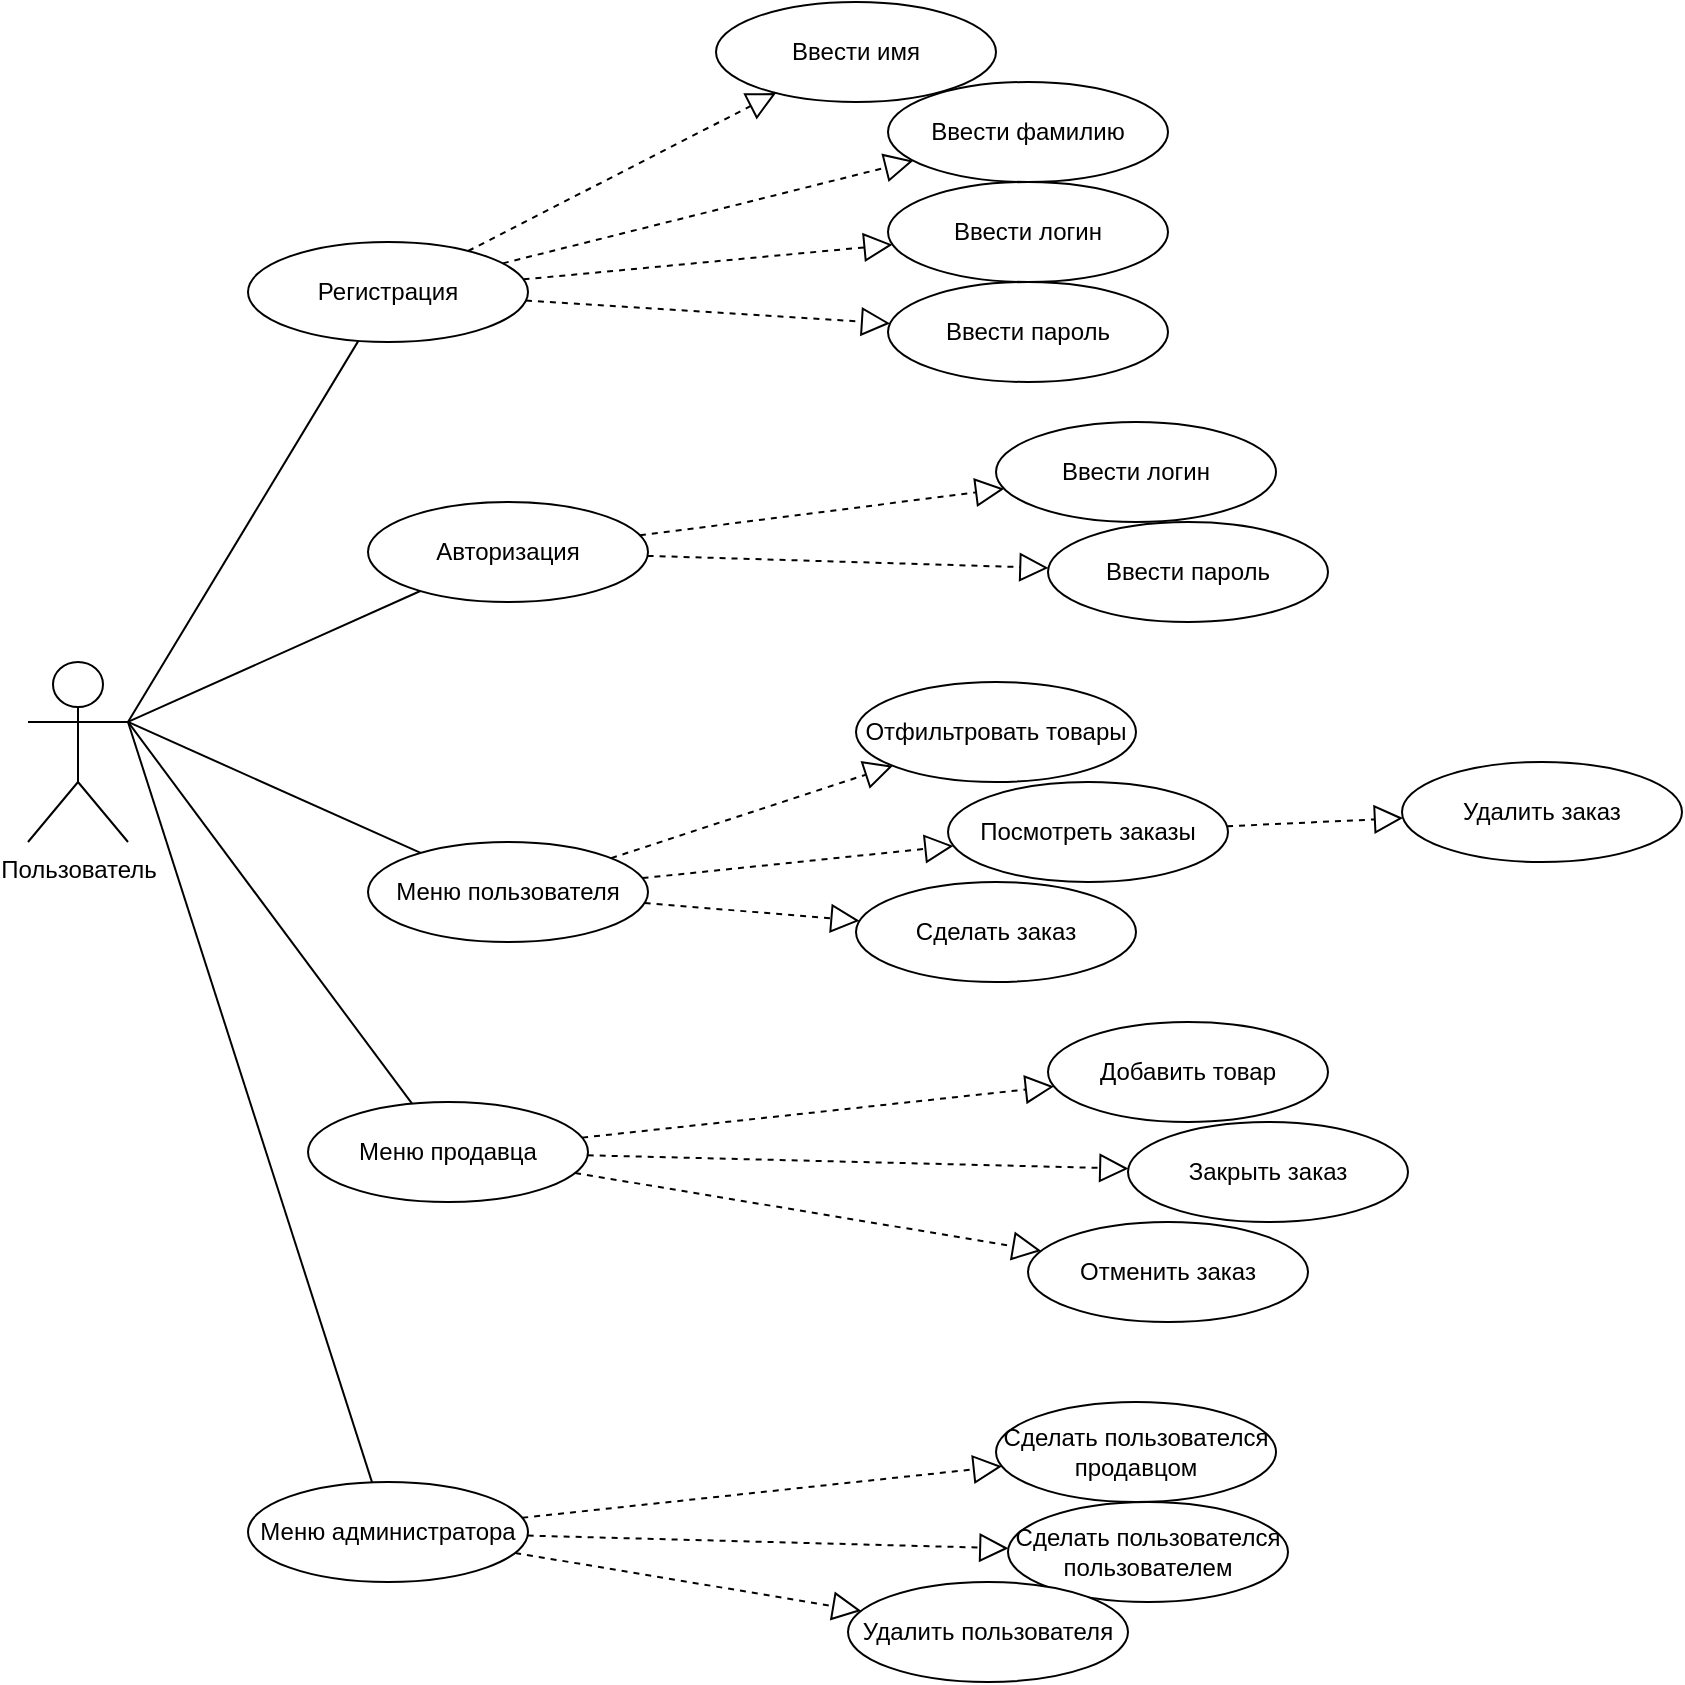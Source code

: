 <mxfile version="15.4.0" type="device"><diagram id="VXjJxMssAeY110wyzCLx" name="Страница 1"><mxGraphModel dx="1913" dy="926" grid="1" gridSize="10" guides="1" tooltips="1" connect="1" arrows="1" fold="1" page="1" pageScale="1" pageWidth="827" pageHeight="1169" math="0" shadow="0"><root><mxCell id="0"/><mxCell id="1" parent="0"/><mxCell id="3rHU1x0AUw1-cPik8CdM-44" style="edgeStyle=none;rounded=0;orthogonalLoop=1;jettySize=auto;html=1;endArrow=none;endFill=0;exitX=1;exitY=0.333;exitDx=0;exitDy=0;exitPerimeter=0;" edge="1" parent="1" source="3rHU1x0AUw1-cPik8CdM-1" target="3rHU1x0AUw1-cPik8CdM-2"><mxGeometry relative="1" as="geometry"/></mxCell><mxCell id="3rHU1x0AUw1-cPik8CdM-1" value="Пользователь" style="shape=umlActor;verticalLabelPosition=bottom;verticalAlign=top;html=1;" vertex="1" parent="1"><mxGeometry y="340" width="50" height="90" as="geometry"/></mxCell><mxCell id="3rHU1x0AUw1-cPik8CdM-2" value="Регистрация" style="ellipse;whiteSpace=wrap;html=1;" vertex="1" parent="1"><mxGeometry x="110" y="130" width="140" height="50" as="geometry"/></mxCell><mxCell id="3rHU1x0AUw1-cPik8CdM-3" value="Авторизация" style="ellipse;whiteSpace=wrap;html=1;" vertex="1" parent="1"><mxGeometry x="170" y="260" width="140" height="50" as="geometry"/></mxCell><mxCell id="3rHU1x0AUw1-cPik8CdM-4" value="Меню пользователя" style="ellipse;whiteSpace=wrap;html=1;" vertex="1" parent="1"><mxGeometry x="170" y="430" width="140" height="50" as="geometry"/></mxCell><mxCell id="3rHU1x0AUw1-cPik8CdM-5" value="Меню администратора" style="ellipse;whiteSpace=wrap;html=1;" vertex="1" parent="1"><mxGeometry x="110" y="750" width="140" height="50" as="geometry"/></mxCell><mxCell id="3rHU1x0AUw1-cPik8CdM-6" value="Меню продавца" style="ellipse;whiteSpace=wrap;html=1;" vertex="1" parent="1"><mxGeometry x="140" y="560" width="140" height="50" as="geometry"/></mxCell><mxCell id="3rHU1x0AUw1-cPik8CdM-7" value="Ввести имя" style="ellipse;whiteSpace=wrap;html=1;" vertex="1" parent="1"><mxGeometry x="344" y="10" width="140" height="50" as="geometry"/></mxCell><mxCell id="3rHU1x0AUw1-cPik8CdM-8" value="Ввести фамилию" style="ellipse;whiteSpace=wrap;html=1;" vertex="1" parent="1"><mxGeometry x="430" y="50" width="140" height="50" as="geometry"/></mxCell><mxCell id="3rHU1x0AUw1-cPik8CdM-9" value="Ввести логин" style="ellipse;whiteSpace=wrap;html=1;" vertex="1" parent="1"><mxGeometry x="430" y="100" width="140" height="50" as="geometry"/></mxCell><mxCell id="3rHU1x0AUw1-cPik8CdM-10" value="Ввести пароль" style="ellipse;whiteSpace=wrap;html=1;" vertex="1" parent="1"><mxGeometry x="430" y="150" width="140" height="50" as="geometry"/></mxCell><mxCell id="3rHU1x0AUw1-cPik8CdM-16" value="" style="endArrow=block;dashed=1;endFill=0;endSize=12;html=1;rounded=0;" edge="1" parent="1" source="3rHU1x0AUw1-cPik8CdM-2" target="3rHU1x0AUw1-cPik8CdM-7"><mxGeometry width="160" relative="1" as="geometry"><mxPoint x="330" y="470" as="sourcePoint"/><mxPoint x="490" y="470" as="targetPoint"/></mxGeometry></mxCell><mxCell id="3rHU1x0AUw1-cPik8CdM-17" value="" style="endArrow=block;dashed=1;endFill=0;endSize=12;html=1;rounded=0;" edge="1" parent="1" source="3rHU1x0AUw1-cPik8CdM-2" target="3rHU1x0AUw1-cPik8CdM-8"><mxGeometry width="160" relative="1" as="geometry"><mxPoint x="230" y="144" as="sourcePoint"/><mxPoint x="383.995" y="65.515" as="targetPoint"/></mxGeometry></mxCell><mxCell id="3rHU1x0AUw1-cPik8CdM-18" value="" style="endArrow=block;dashed=1;endFill=0;endSize=12;html=1;rounded=0;" edge="1" parent="1" source="3rHU1x0AUw1-cPik8CdM-2" target="3rHU1x0AUw1-cPik8CdM-9"><mxGeometry width="160" relative="1" as="geometry"><mxPoint x="247.49" y="150.737" as="sourcePoint"/><mxPoint x="452.654" y="99.337" as="targetPoint"/></mxGeometry></mxCell><mxCell id="3rHU1x0AUw1-cPik8CdM-19" value="" style="endArrow=block;dashed=1;endFill=0;endSize=12;html=1;rounded=0;" edge="1" parent="1" source="3rHU1x0AUw1-cPik8CdM-2" target="3rHU1x0AUw1-cPik8CdM-10"><mxGeometry width="160" relative="1" as="geometry"><mxPoint x="257.82" y="158.81" as="sourcePoint"/><mxPoint x="442.294" y="141.347" as="targetPoint"/></mxGeometry></mxCell><mxCell id="3rHU1x0AUw1-cPik8CdM-20" value="Ввести логин" style="ellipse;whiteSpace=wrap;html=1;" vertex="1" parent="1"><mxGeometry x="484" y="220" width="140" height="50" as="geometry"/></mxCell><mxCell id="3rHU1x0AUw1-cPik8CdM-21" value="Ввести пароль" style="ellipse;whiteSpace=wrap;html=1;" vertex="1" parent="1"><mxGeometry x="510" y="270" width="140" height="50" as="geometry"/></mxCell><mxCell id="3rHU1x0AUw1-cPik8CdM-22" value="Отфильтровать товары" style="ellipse;whiteSpace=wrap;html=1;" vertex="1" parent="1"><mxGeometry x="414" y="350" width="140" height="50" as="geometry"/></mxCell><mxCell id="3rHU1x0AUw1-cPik8CdM-23" value="Посмотреть заказы" style="ellipse;whiteSpace=wrap;html=1;" vertex="1" parent="1"><mxGeometry x="460" y="400" width="140" height="50" as="geometry"/></mxCell><mxCell id="3rHU1x0AUw1-cPik8CdM-24" value="Удалить заказ" style="ellipse;whiteSpace=wrap;html=1;" vertex="1" parent="1"><mxGeometry x="687" y="390" width="140" height="50" as="geometry"/></mxCell><mxCell id="3rHU1x0AUw1-cPik8CdM-25" value="Сделать заказ" style="ellipse;whiteSpace=wrap;html=1;" vertex="1" parent="1"><mxGeometry x="414" y="450" width="140" height="50" as="geometry"/></mxCell><mxCell id="3rHU1x0AUw1-cPik8CdM-26" value="Добавить товар" style="ellipse;whiteSpace=wrap;html=1;" vertex="1" parent="1"><mxGeometry x="510" y="520" width="140" height="50" as="geometry"/></mxCell><mxCell id="3rHU1x0AUw1-cPik8CdM-27" value="Закрыть заказ" style="ellipse;whiteSpace=wrap;html=1;" vertex="1" parent="1"><mxGeometry x="550" y="570" width="140" height="50" as="geometry"/></mxCell><mxCell id="3rHU1x0AUw1-cPik8CdM-28" value="Отменить заказ" style="ellipse;whiteSpace=wrap;html=1;" vertex="1" parent="1"><mxGeometry x="500" y="620" width="140" height="50" as="geometry"/></mxCell><mxCell id="3rHU1x0AUw1-cPik8CdM-29" value="Сделать пользователся продавцом" style="ellipse;whiteSpace=wrap;html=1;" vertex="1" parent="1"><mxGeometry x="484" y="710" width="140" height="50" as="geometry"/></mxCell><mxCell id="3rHU1x0AUw1-cPik8CdM-30" value="Сделать пользователся пользователем" style="ellipse;whiteSpace=wrap;html=1;" vertex="1" parent="1"><mxGeometry x="490" y="760" width="140" height="50" as="geometry"/></mxCell><mxCell id="3rHU1x0AUw1-cPik8CdM-31" value="Удалить пользователя" style="ellipse;whiteSpace=wrap;html=1;" vertex="1" parent="1"><mxGeometry x="410" y="800" width="140" height="50" as="geometry"/></mxCell><mxCell id="3rHU1x0AUw1-cPik8CdM-32" value="" style="endArrow=block;dashed=1;endFill=0;endSize=12;html=1;rounded=0;" edge="1" parent="1" source="3rHU1x0AUw1-cPik8CdM-3" target="3rHU1x0AUw1-cPik8CdM-20"><mxGeometry width="160" relative="1" as="geometry"><mxPoint x="229.998" y="144.483" as="sourcePoint"/><mxPoint x="383.995" y="65.515" as="targetPoint"/></mxGeometry></mxCell><mxCell id="3rHU1x0AUw1-cPik8CdM-33" value="" style="endArrow=block;dashed=1;endFill=0;endSize=12;html=1;rounded=0;" edge="1" parent="1" source="3rHU1x0AUw1-cPik8CdM-3" target="3rHU1x0AUw1-cPik8CdM-21"><mxGeometry width="160" relative="1" as="geometry"><mxPoint x="313.529" y="284.502" as="sourcePoint"/><mxPoint x="486.567" y="255.572" as="targetPoint"/></mxGeometry></mxCell><mxCell id="3rHU1x0AUw1-cPik8CdM-34" value="" style="endArrow=block;dashed=1;endFill=0;endSize=12;html=1;rounded=0;" edge="1" parent="1" source="3rHU1x0AUw1-cPik8CdM-4" target="3rHU1x0AUw1-cPik8CdM-22"><mxGeometry width="160" relative="1" as="geometry"><mxPoint x="320" y="295" as="sourcePoint"/><mxPoint x="520" y="295" as="targetPoint"/></mxGeometry></mxCell><mxCell id="3rHU1x0AUw1-cPik8CdM-35" value="" style="endArrow=block;dashed=1;endFill=0;endSize=12;html=1;rounded=0;" edge="1" parent="1" source="3rHU1x0AUw1-cPik8CdM-4" target="3rHU1x0AUw1-cPik8CdM-23"><mxGeometry width="160" relative="1" as="geometry"><mxPoint x="301.547" y="448.086" as="sourcePoint"/><mxPoint x="442.434" y="401.907" as="targetPoint"/></mxGeometry></mxCell><mxCell id="3rHU1x0AUw1-cPik8CdM-36" value="" style="endArrow=block;dashed=1;endFill=0;endSize=12;html=1;rounded=0;" edge="1" parent="1" source="3rHU1x0AUw1-cPik8CdM-4" target="3rHU1x0AUw1-cPik8CdM-25"><mxGeometry width="160" relative="1" as="geometry"><mxPoint x="317.228" y="458.035" as="sourcePoint"/><mxPoint x="472.764" y="441.955" as="targetPoint"/></mxGeometry></mxCell><mxCell id="3rHU1x0AUw1-cPik8CdM-37" value="" style="endArrow=block;dashed=1;endFill=0;endSize=12;html=1;rounded=0;" edge="1" parent="1" source="3rHU1x0AUw1-cPik8CdM-23" target="3rHU1x0AUw1-cPik8CdM-24"><mxGeometry width="160" relative="1" as="geometry"><mxPoint x="318.307" y="470.465" as="sourcePoint"/><mxPoint x="425.774" y="479.408" as="targetPoint"/></mxGeometry></mxCell><mxCell id="3rHU1x0AUw1-cPik8CdM-38" value="" style="endArrow=block;dashed=1;endFill=0;endSize=12;html=1;rounded=0;" edge="1" parent="1" source="3rHU1x0AUw1-cPik8CdM-6" target="3rHU1x0AUw1-cPik8CdM-26"><mxGeometry width="160" relative="1" as="geometry"><mxPoint x="609.603" y="432.34" as="sourcePoint"/><mxPoint x="697.527" y="428.061" as="targetPoint"/></mxGeometry></mxCell><mxCell id="3rHU1x0AUw1-cPik8CdM-39" value="" style="endArrow=block;dashed=1;endFill=0;endSize=12;html=1;rounded=0;" edge="1" parent="1" source="3rHU1x0AUw1-cPik8CdM-6" target="3rHU1x0AUw1-cPik8CdM-27"><mxGeometry width="160" relative="1" as="geometry"><mxPoint x="287.127" y="587.911" as="sourcePoint"/><mxPoint x="523.002" y="562.243" as="targetPoint"/></mxGeometry></mxCell><mxCell id="3rHU1x0AUw1-cPik8CdM-40" value="" style="endArrow=block;dashed=1;endFill=0;endSize=12;html=1;rounded=0;" edge="1" parent="1" source="3rHU1x0AUw1-cPik8CdM-6" target="3rHU1x0AUw1-cPik8CdM-28"><mxGeometry width="160" relative="1" as="geometry"><mxPoint x="289.849" y="596.643" as="sourcePoint"/><mxPoint x="560.163" y="603.297" as="targetPoint"/></mxGeometry></mxCell><mxCell id="3rHU1x0AUw1-cPik8CdM-41" value="" style="endArrow=block;dashed=1;endFill=0;endSize=12;html=1;rounded=0;" edge="1" parent="1" source="3rHU1x0AUw1-cPik8CdM-5" target="3rHU1x0AUw1-cPik8CdM-29"><mxGeometry width="160" relative="1" as="geometry"><mxPoint x="283.509" y="605.513" as="sourcePoint"/><mxPoint x="516.567" y="644.428" as="targetPoint"/></mxGeometry></mxCell><mxCell id="3rHU1x0AUw1-cPik8CdM-42" value="" style="endArrow=block;dashed=1;endFill=0;endSize=12;html=1;rounded=0;" edge="1" parent="1" source="3rHU1x0AUw1-cPik8CdM-5" target="3rHU1x0AUw1-cPik8CdM-30"><mxGeometry width="160" relative="1" as="geometry"><mxPoint x="257.179" y="777.975" as="sourcePoint"/><mxPoint x="496.942" y="752.172" as="targetPoint"/></mxGeometry></mxCell><mxCell id="3rHU1x0AUw1-cPik8CdM-43" value="" style="endArrow=block;dashed=1;endFill=0;endSize=12;html=1;rounded=0;" edge="1" parent="1" source="3rHU1x0AUw1-cPik8CdM-5" target="3rHU1x0AUw1-cPik8CdM-31"><mxGeometry width="160" relative="1" as="geometry"><mxPoint x="259.818" y="786.802" as="sourcePoint"/><mxPoint x="500.189" y="793.163" as="targetPoint"/></mxGeometry></mxCell><mxCell id="3rHU1x0AUw1-cPik8CdM-45" style="edgeStyle=none;rounded=0;orthogonalLoop=1;jettySize=auto;html=1;endArrow=none;endFill=0;exitX=1;exitY=0.333;exitDx=0;exitDy=0;exitPerimeter=0;" edge="1" parent="1" source="3rHU1x0AUw1-cPik8CdM-1" target="3rHU1x0AUw1-cPik8CdM-3"><mxGeometry relative="1" as="geometry"><mxPoint x="60" y="380" as="sourcePoint"/><mxPoint x="175.224" y="189.437" as="targetPoint"/></mxGeometry></mxCell><mxCell id="3rHU1x0AUw1-cPik8CdM-46" style="edgeStyle=none;rounded=0;orthogonalLoop=1;jettySize=auto;html=1;endArrow=none;endFill=0;exitX=1;exitY=0.333;exitDx=0;exitDy=0;exitPerimeter=0;" edge="1" parent="1" source="3rHU1x0AUw1-cPik8CdM-1" target="3rHU1x0AUw1-cPik8CdM-4"><mxGeometry relative="1" as="geometry"><mxPoint x="60" y="380" as="sourcePoint"/><mxPoint x="206.327" y="314.538" as="targetPoint"/></mxGeometry></mxCell><mxCell id="3rHU1x0AUw1-cPik8CdM-47" style="edgeStyle=none;rounded=0;orthogonalLoop=1;jettySize=auto;html=1;endArrow=none;endFill=0;exitX=1;exitY=0.333;exitDx=0;exitDy=0;exitPerimeter=0;" edge="1" parent="1" source="3rHU1x0AUw1-cPik8CdM-1" target="3rHU1x0AUw1-cPik8CdM-6"><mxGeometry relative="1" as="geometry"><mxPoint x="60" y="380" as="sourcePoint"/><mxPoint x="206.327" y="445.462" as="targetPoint"/></mxGeometry></mxCell><mxCell id="3rHU1x0AUw1-cPik8CdM-48" style="edgeStyle=none;rounded=0;orthogonalLoop=1;jettySize=auto;html=1;endArrow=none;endFill=0;exitX=1;exitY=0.333;exitDx=0;exitDy=0;exitPerimeter=0;" edge="1" parent="1" source="3rHU1x0AUw1-cPik8CdM-1" target="3rHU1x0AUw1-cPik8CdM-5"><mxGeometry relative="1" as="geometry"><mxPoint x="60" y="380" as="sourcePoint"/><mxPoint x="202.02" y="570.839" as="targetPoint"/></mxGeometry></mxCell></root></mxGraphModel></diagram></mxfile>